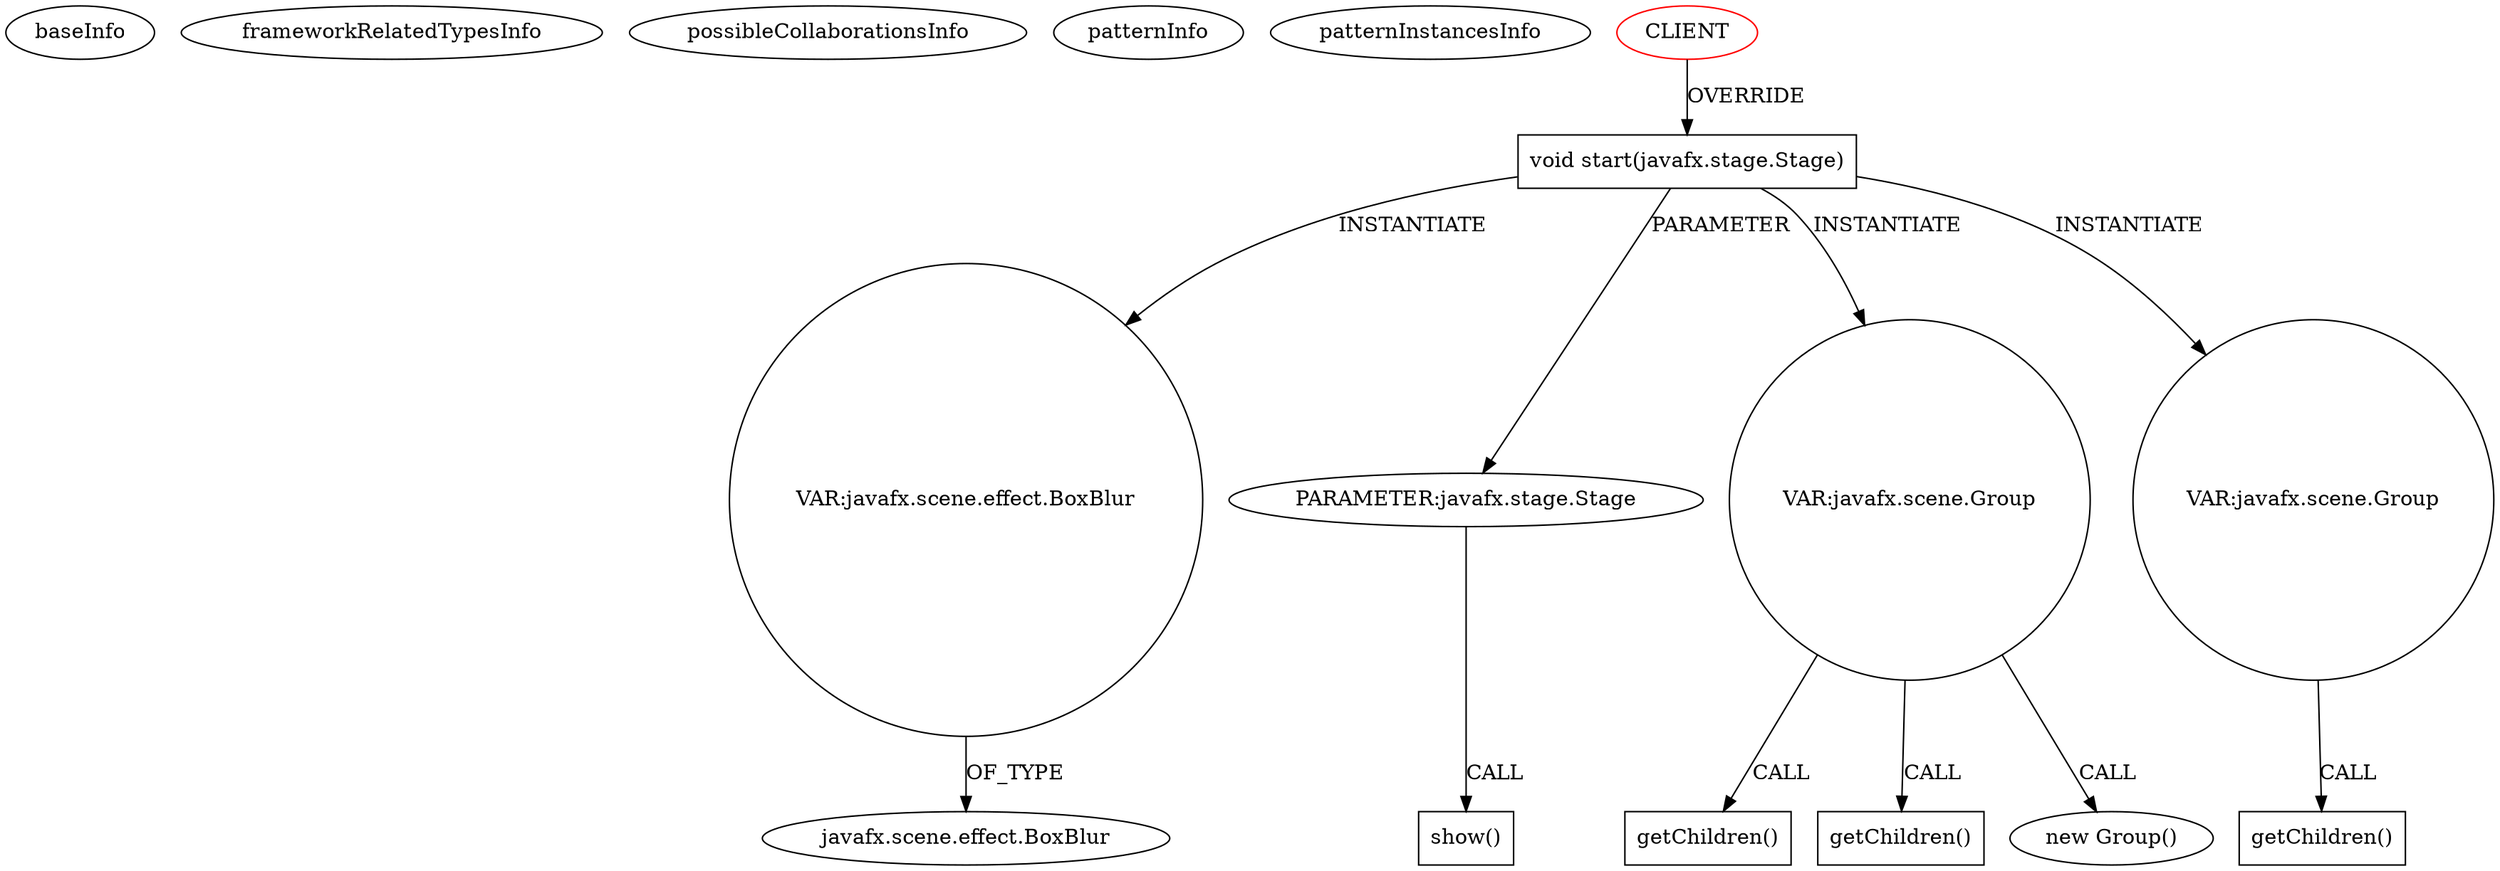 digraph {
baseInfo[graphId=3415,category="pattern",isAnonymous=false,possibleRelation=false]
frameworkRelatedTypesInfo[]
possibleCollaborationsInfo[]
patternInfo[frequency=4.0,patternRootClient=0]
patternInstancesInfo[0="ChrisWongAtCUHK-JavaFX~/ChrisWongAtCUHK-JavaFX/JavaFX-master/ColorfulCircles/src/colorfulcircles/ColorfulCircles.java~ColorfulCircles~225",1="santi-gonzalez-javafx-tutos~/santi-gonzalez-javafx-tutos/javafx-tutos-master/JavaFXColorfulCircles/src/cat/santi/javafx/tuto4/ColorfulCircles.java~ColorfulCircles~4092",2="VaibhavJain-JavaFx-2.0-Ludo~/VaibhavJain-JavaFx-2.0-Ludo/JavaFx-2.0-Ludo-master/src/org/vaib/LudoMain.java~LudoMain~1569",3="emag-javafx-practice~/emag-javafx-practice/javafx-practice-master/animation/src/main/java/org/emamotor/javafx/animation/ColorfulCircles.java~ColorfulCircles~2619"]
117[label="javafx.scene.effect.BoxBlur",vertexType="FRAMEWORK_CLASS_TYPE",isFrameworkType=false]
116[label="VAR:javafx.scene.effect.BoxBlur",vertexType="VARIABLE_EXPRESION",isFrameworkType=false,shape=circle]
2[label="void start(javafx.stage.Stage)",vertexType="OVERRIDING_METHOD_DECLARATION",isFrameworkType=false,shape=box]
0[label="CLIENT",vertexType="ROOT_CLIENT_CLASS_DECLARATION",isFrameworkType=false,color=red]
3[label="PARAMETER:javafx.stage.Stage",vertexType="PARAMETER_DECLARATION",isFrameworkType=false]
160[label="show()",vertexType="INSIDE_CALL",isFrameworkType=false,shape=box]
14[label="VAR:javafx.scene.Group",vertexType="VARIABLE_EXPRESION",isFrameworkType=false,shape=circle]
122[label="getChildren()",vertexType="INSIDE_CALL",isFrameworkType=false,shape=box]
31[label="getChildren()",vertexType="INSIDE_CALL",isFrameworkType=false,shape=box]
6[label="VAR:javafx.scene.Group",vertexType="VARIABLE_EXPRESION",isFrameworkType=false,shape=circle]
112[label="getChildren()",vertexType="INSIDE_CALL",isFrameworkType=false,shape=box]
13[label="new Group()",vertexType="CONSTRUCTOR_CALL",isFrameworkType=false]
0->2[label="OVERRIDE"]
2->3[label="PARAMETER"]
116->117[label="OF_TYPE"]
2->14[label="INSTANTIATE"]
14->122[label="CALL"]
6->112[label="CALL"]
3->160[label="CALL"]
2->116[label="INSTANTIATE"]
14->31[label="CALL"]
14->13[label="CALL"]
2->6[label="INSTANTIATE"]
}
